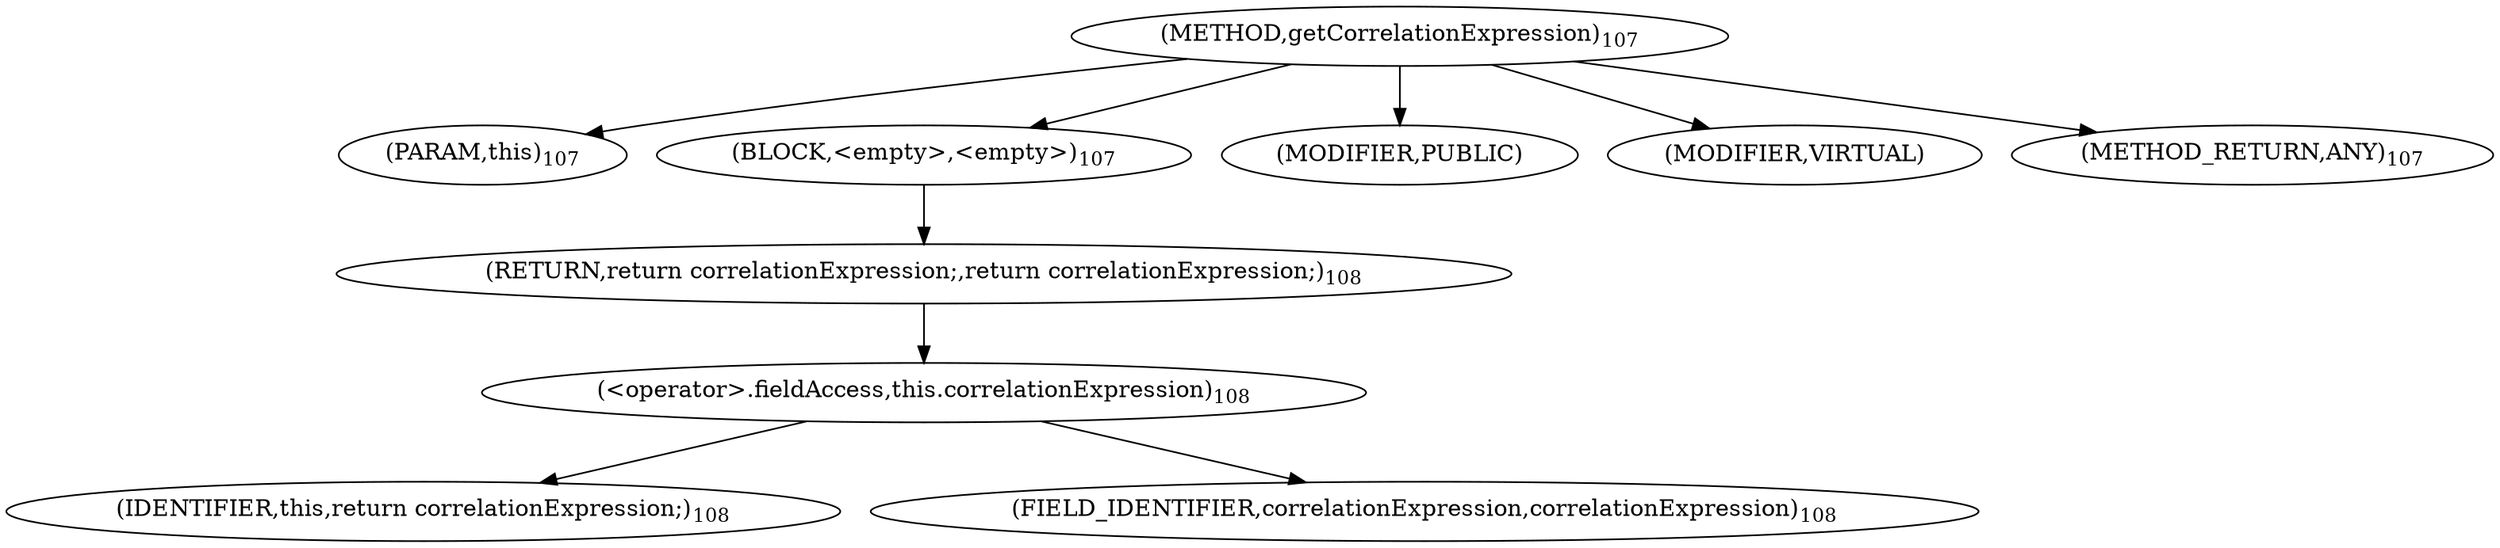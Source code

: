 digraph "getCorrelationExpression" {  
"275" [label = <(METHOD,getCorrelationExpression)<SUB>107</SUB>> ]
"276" [label = <(PARAM,this)<SUB>107</SUB>> ]
"277" [label = <(BLOCK,&lt;empty&gt;,&lt;empty&gt;)<SUB>107</SUB>> ]
"278" [label = <(RETURN,return correlationExpression;,return correlationExpression;)<SUB>108</SUB>> ]
"279" [label = <(&lt;operator&gt;.fieldAccess,this.correlationExpression)<SUB>108</SUB>> ]
"280" [label = <(IDENTIFIER,this,return correlationExpression;)<SUB>108</SUB>> ]
"281" [label = <(FIELD_IDENTIFIER,correlationExpression,correlationExpression)<SUB>108</SUB>> ]
"282" [label = <(MODIFIER,PUBLIC)> ]
"283" [label = <(MODIFIER,VIRTUAL)> ]
"284" [label = <(METHOD_RETURN,ANY)<SUB>107</SUB>> ]
  "275" -> "276" 
  "275" -> "277" 
  "275" -> "282" 
  "275" -> "283" 
  "275" -> "284" 
  "277" -> "278" 
  "278" -> "279" 
  "279" -> "280" 
  "279" -> "281" 
}
